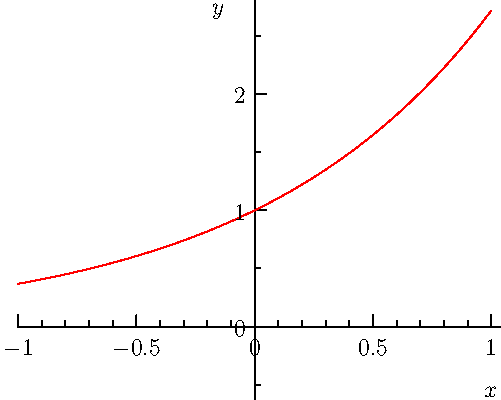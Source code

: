 import graph;
size(250,200,IgnoreAspect);

draw(graph(exp,-1,1),red);

xaxis(shift(0,-10)*"$x$",LeftTicks);
yaxis("$y$",RightTicks);

